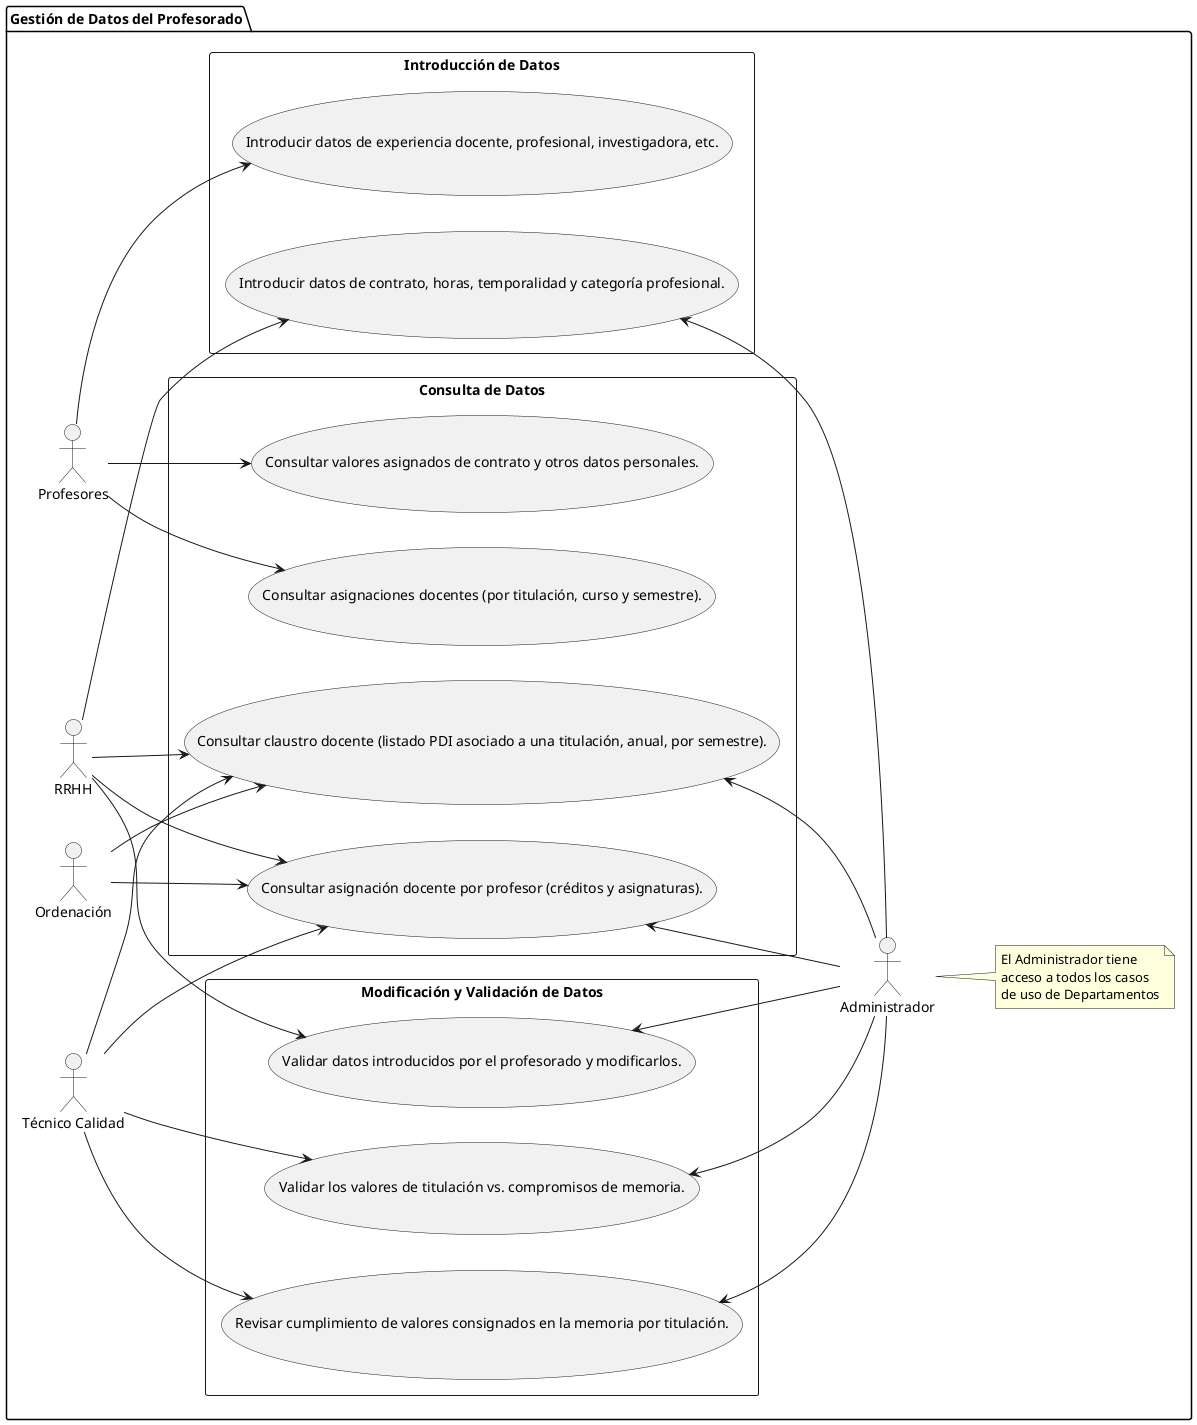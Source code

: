 @startuml
left to right direction
package "Gestión de Datos del Profesorado" {
  
  actor "Profesores" as Profesores
  actor "Ordenación" as Ordenacion
  actor "Técnico Calidad" as TecnicoCalidad
  actor "RRHH" as RRHH
  actor "Administrador" as Admin
  
  rectangle "Introducción de Datos" {
    usecase "Introducir datos de experiencia docente, profesional, investigadora, etc." as CU1
    usecase "Introducir datos de contrato, horas, temporalidad y categoría profesional." as CU2
  }
  rectangle "Consulta de Datos" {
    usecase "Consultar valores asignados de contrato y otros datos personales." as CU3
    usecase "Consultar asignaciones docentes (por titulación, curso y semestre)." as CU4
    usecase "Consultar claustro docente (listado PDI asociado a una titulación, anual, por semestre)." as CU5
    usecase "Consultar asignación docente por profesor (créditos y asignaturas)." as CU6
  }
  rectangle "Modificación y Validación de Datos" {
    usecase "Validar datos introducidos por el profesorado y modificarlos." as CU7
    usecase "Validar los valores de titulación vs. compromisos de memoria." as CU8
    usecase "Revisar cumplimiento de valores consignados en la memoria por titulación." as CU9
  }
  
  Profesores --> CU1
  Profesores --> CU3
  Profesores --> CU4
  RRHH --> CU2
  RRHH --> CU5
  RRHH --> CU6
  RRHH --> CU7
  Ordenacion --> CU5
  Ordenacion --> CU6
  TecnicoCalidad --> CU5
  TecnicoCalidad --> CU6
  TecnicoCalidad --> CU8
  TecnicoCalidad --> CU9
  
  CU2 <-- Admin
  CU5 <-- Admin
  CU6 <-- Admin
  CU7 <-- Admin
  CU8 <-- Admin
  CU9 <-- Admin
  
  note right of Admin
    El Administrador tiene
    acceso a todos los casos
    de uso de Departamentos
  end note
}
@enduml
